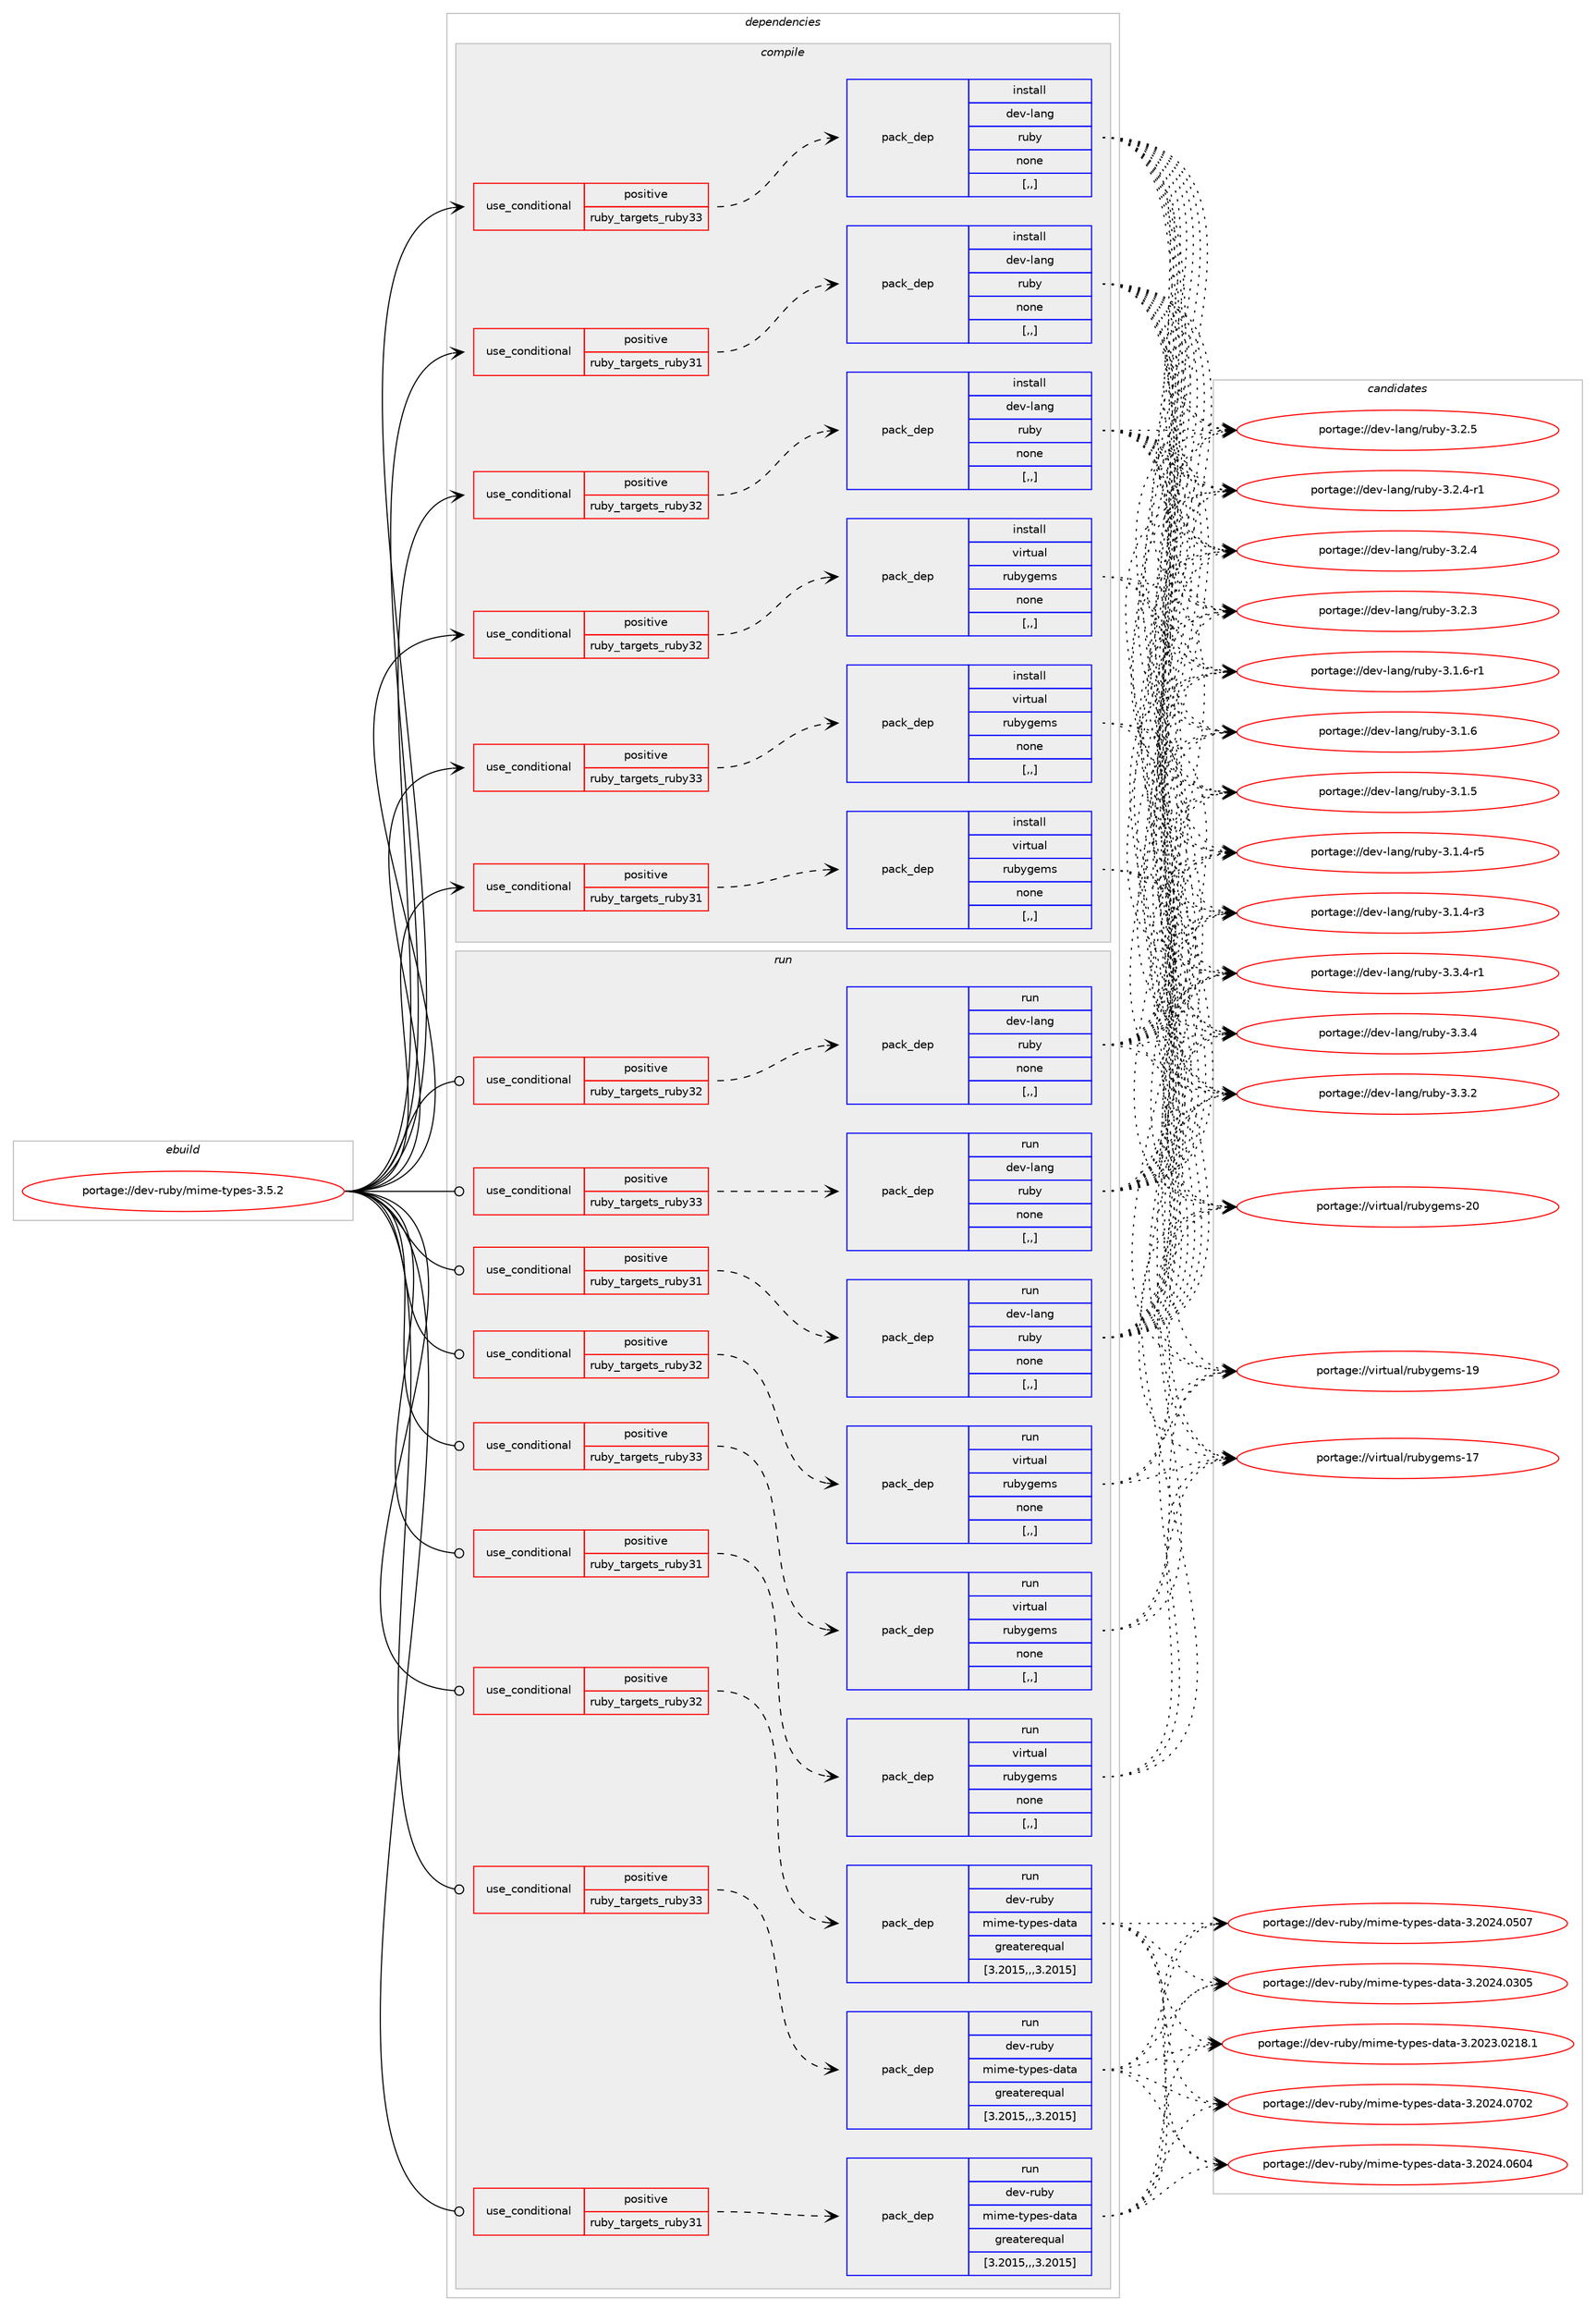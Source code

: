 digraph prolog {

# *************
# Graph options
# *************

newrank=true;
concentrate=true;
compound=true;
graph [rankdir=LR,fontname=Helvetica,fontsize=10,ranksep=1.5];#, ranksep=2.5, nodesep=0.2];
edge  [arrowhead=vee];
node  [fontname=Helvetica,fontsize=10];

# **********
# The ebuild
# **********

subgraph cluster_leftcol {
color=gray;
label=<<i>ebuild</i>>;
id [label="portage://dev-ruby/mime-types-3.5.2", color=red, width=4, href="../dev-ruby/mime-types-3.5.2.svg"];
}

# ****************
# The dependencies
# ****************

subgraph cluster_midcol {
color=gray;
label=<<i>dependencies</i>>;
subgraph cluster_compile {
fillcolor="#eeeeee";
style=filled;
label=<<i>compile</i>>;
subgraph cond50543 {
dependency189938 [label=<<TABLE BORDER="0" CELLBORDER="1" CELLSPACING="0" CELLPADDING="4"><TR><TD ROWSPAN="3" CELLPADDING="10">use_conditional</TD></TR><TR><TD>positive</TD></TR><TR><TD>ruby_targets_ruby31</TD></TR></TABLE>>, shape=none, color=red];
subgraph pack138057 {
dependency189939 [label=<<TABLE BORDER="0" CELLBORDER="1" CELLSPACING="0" CELLPADDING="4" WIDTH="220"><TR><TD ROWSPAN="6" CELLPADDING="30">pack_dep</TD></TR><TR><TD WIDTH="110">install</TD></TR><TR><TD>dev-lang</TD></TR><TR><TD>ruby</TD></TR><TR><TD>none</TD></TR><TR><TD>[,,]</TD></TR></TABLE>>, shape=none, color=blue];
}
dependency189938:e -> dependency189939:w [weight=20,style="dashed",arrowhead="vee"];
}
id:e -> dependency189938:w [weight=20,style="solid",arrowhead="vee"];
subgraph cond50544 {
dependency189940 [label=<<TABLE BORDER="0" CELLBORDER="1" CELLSPACING="0" CELLPADDING="4"><TR><TD ROWSPAN="3" CELLPADDING="10">use_conditional</TD></TR><TR><TD>positive</TD></TR><TR><TD>ruby_targets_ruby31</TD></TR></TABLE>>, shape=none, color=red];
subgraph pack138058 {
dependency189941 [label=<<TABLE BORDER="0" CELLBORDER="1" CELLSPACING="0" CELLPADDING="4" WIDTH="220"><TR><TD ROWSPAN="6" CELLPADDING="30">pack_dep</TD></TR><TR><TD WIDTH="110">install</TD></TR><TR><TD>virtual</TD></TR><TR><TD>rubygems</TD></TR><TR><TD>none</TD></TR><TR><TD>[,,]</TD></TR></TABLE>>, shape=none, color=blue];
}
dependency189940:e -> dependency189941:w [weight=20,style="dashed",arrowhead="vee"];
}
id:e -> dependency189940:w [weight=20,style="solid",arrowhead="vee"];
subgraph cond50545 {
dependency189942 [label=<<TABLE BORDER="0" CELLBORDER="1" CELLSPACING="0" CELLPADDING="4"><TR><TD ROWSPAN="3" CELLPADDING="10">use_conditional</TD></TR><TR><TD>positive</TD></TR><TR><TD>ruby_targets_ruby32</TD></TR></TABLE>>, shape=none, color=red];
subgraph pack138059 {
dependency189943 [label=<<TABLE BORDER="0" CELLBORDER="1" CELLSPACING="0" CELLPADDING="4" WIDTH="220"><TR><TD ROWSPAN="6" CELLPADDING="30">pack_dep</TD></TR><TR><TD WIDTH="110">install</TD></TR><TR><TD>dev-lang</TD></TR><TR><TD>ruby</TD></TR><TR><TD>none</TD></TR><TR><TD>[,,]</TD></TR></TABLE>>, shape=none, color=blue];
}
dependency189942:e -> dependency189943:w [weight=20,style="dashed",arrowhead="vee"];
}
id:e -> dependency189942:w [weight=20,style="solid",arrowhead="vee"];
subgraph cond50546 {
dependency189944 [label=<<TABLE BORDER="0" CELLBORDER="1" CELLSPACING="0" CELLPADDING="4"><TR><TD ROWSPAN="3" CELLPADDING="10">use_conditional</TD></TR><TR><TD>positive</TD></TR><TR><TD>ruby_targets_ruby32</TD></TR></TABLE>>, shape=none, color=red];
subgraph pack138060 {
dependency189945 [label=<<TABLE BORDER="0" CELLBORDER="1" CELLSPACING="0" CELLPADDING="4" WIDTH="220"><TR><TD ROWSPAN="6" CELLPADDING="30">pack_dep</TD></TR><TR><TD WIDTH="110">install</TD></TR><TR><TD>virtual</TD></TR><TR><TD>rubygems</TD></TR><TR><TD>none</TD></TR><TR><TD>[,,]</TD></TR></TABLE>>, shape=none, color=blue];
}
dependency189944:e -> dependency189945:w [weight=20,style="dashed",arrowhead="vee"];
}
id:e -> dependency189944:w [weight=20,style="solid",arrowhead="vee"];
subgraph cond50547 {
dependency189946 [label=<<TABLE BORDER="0" CELLBORDER="1" CELLSPACING="0" CELLPADDING="4"><TR><TD ROWSPAN="3" CELLPADDING="10">use_conditional</TD></TR><TR><TD>positive</TD></TR><TR><TD>ruby_targets_ruby33</TD></TR></TABLE>>, shape=none, color=red];
subgraph pack138061 {
dependency189947 [label=<<TABLE BORDER="0" CELLBORDER="1" CELLSPACING="0" CELLPADDING="4" WIDTH="220"><TR><TD ROWSPAN="6" CELLPADDING="30">pack_dep</TD></TR><TR><TD WIDTH="110">install</TD></TR><TR><TD>dev-lang</TD></TR><TR><TD>ruby</TD></TR><TR><TD>none</TD></TR><TR><TD>[,,]</TD></TR></TABLE>>, shape=none, color=blue];
}
dependency189946:e -> dependency189947:w [weight=20,style="dashed",arrowhead="vee"];
}
id:e -> dependency189946:w [weight=20,style="solid",arrowhead="vee"];
subgraph cond50548 {
dependency189948 [label=<<TABLE BORDER="0" CELLBORDER="1" CELLSPACING="0" CELLPADDING="4"><TR><TD ROWSPAN="3" CELLPADDING="10">use_conditional</TD></TR><TR><TD>positive</TD></TR><TR><TD>ruby_targets_ruby33</TD></TR></TABLE>>, shape=none, color=red];
subgraph pack138062 {
dependency189949 [label=<<TABLE BORDER="0" CELLBORDER="1" CELLSPACING="0" CELLPADDING="4" WIDTH="220"><TR><TD ROWSPAN="6" CELLPADDING="30">pack_dep</TD></TR><TR><TD WIDTH="110">install</TD></TR><TR><TD>virtual</TD></TR><TR><TD>rubygems</TD></TR><TR><TD>none</TD></TR><TR><TD>[,,]</TD></TR></TABLE>>, shape=none, color=blue];
}
dependency189948:e -> dependency189949:w [weight=20,style="dashed",arrowhead="vee"];
}
id:e -> dependency189948:w [weight=20,style="solid",arrowhead="vee"];
}
subgraph cluster_compileandrun {
fillcolor="#eeeeee";
style=filled;
label=<<i>compile and run</i>>;
}
subgraph cluster_run {
fillcolor="#eeeeee";
style=filled;
label=<<i>run</i>>;
subgraph cond50549 {
dependency189950 [label=<<TABLE BORDER="0" CELLBORDER="1" CELLSPACING="0" CELLPADDING="4"><TR><TD ROWSPAN="3" CELLPADDING="10">use_conditional</TD></TR><TR><TD>positive</TD></TR><TR><TD>ruby_targets_ruby31</TD></TR></TABLE>>, shape=none, color=red];
subgraph pack138063 {
dependency189951 [label=<<TABLE BORDER="0" CELLBORDER="1" CELLSPACING="0" CELLPADDING="4" WIDTH="220"><TR><TD ROWSPAN="6" CELLPADDING="30">pack_dep</TD></TR><TR><TD WIDTH="110">run</TD></TR><TR><TD>dev-lang</TD></TR><TR><TD>ruby</TD></TR><TR><TD>none</TD></TR><TR><TD>[,,]</TD></TR></TABLE>>, shape=none, color=blue];
}
dependency189950:e -> dependency189951:w [weight=20,style="dashed",arrowhead="vee"];
}
id:e -> dependency189950:w [weight=20,style="solid",arrowhead="odot"];
subgraph cond50550 {
dependency189952 [label=<<TABLE BORDER="0" CELLBORDER="1" CELLSPACING="0" CELLPADDING="4"><TR><TD ROWSPAN="3" CELLPADDING="10">use_conditional</TD></TR><TR><TD>positive</TD></TR><TR><TD>ruby_targets_ruby31</TD></TR></TABLE>>, shape=none, color=red];
subgraph pack138064 {
dependency189953 [label=<<TABLE BORDER="0" CELLBORDER="1" CELLSPACING="0" CELLPADDING="4" WIDTH="220"><TR><TD ROWSPAN="6" CELLPADDING="30">pack_dep</TD></TR><TR><TD WIDTH="110">run</TD></TR><TR><TD>dev-ruby</TD></TR><TR><TD>mime-types-data</TD></TR><TR><TD>greaterequal</TD></TR><TR><TD>[3.2015,,,3.2015]</TD></TR></TABLE>>, shape=none, color=blue];
}
dependency189952:e -> dependency189953:w [weight=20,style="dashed",arrowhead="vee"];
}
id:e -> dependency189952:w [weight=20,style="solid",arrowhead="odot"];
subgraph cond50551 {
dependency189954 [label=<<TABLE BORDER="0" CELLBORDER="1" CELLSPACING="0" CELLPADDING="4"><TR><TD ROWSPAN="3" CELLPADDING="10">use_conditional</TD></TR><TR><TD>positive</TD></TR><TR><TD>ruby_targets_ruby31</TD></TR></TABLE>>, shape=none, color=red];
subgraph pack138065 {
dependency189955 [label=<<TABLE BORDER="0" CELLBORDER="1" CELLSPACING="0" CELLPADDING="4" WIDTH="220"><TR><TD ROWSPAN="6" CELLPADDING="30">pack_dep</TD></TR><TR><TD WIDTH="110">run</TD></TR><TR><TD>virtual</TD></TR><TR><TD>rubygems</TD></TR><TR><TD>none</TD></TR><TR><TD>[,,]</TD></TR></TABLE>>, shape=none, color=blue];
}
dependency189954:e -> dependency189955:w [weight=20,style="dashed",arrowhead="vee"];
}
id:e -> dependency189954:w [weight=20,style="solid",arrowhead="odot"];
subgraph cond50552 {
dependency189956 [label=<<TABLE BORDER="0" CELLBORDER="1" CELLSPACING="0" CELLPADDING="4"><TR><TD ROWSPAN="3" CELLPADDING="10">use_conditional</TD></TR><TR><TD>positive</TD></TR><TR><TD>ruby_targets_ruby32</TD></TR></TABLE>>, shape=none, color=red];
subgraph pack138066 {
dependency189957 [label=<<TABLE BORDER="0" CELLBORDER="1" CELLSPACING="0" CELLPADDING="4" WIDTH="220"><TR><TD ROWSPAN="6" CELLPADDING="30">pack_dep</TD></TR><TR><TD WIDTH="110">run</TD></TR><TR><TD>dev-lang</TD></TR><TR><TD>ruby</TD></TR><TR><TD>none</TD></TR><TR><TD>[,,]</TD></TR></TABLE>>, shape=none, color=blue];
}
dependency189956:e -> dependency189957:w [weight=20,style="dashed",arrowhead="vee"];
}
id:e -> dependency189956:w [weight=20,style="solid",arrowhead="odot"];
subgraph cond50553 {
dependency189958 [label=<<TABLE BORDER="0" CELLBORDER="1" CELLSPACING="0" CELLPADDING="4"><TR><TD ROWSPAN="3" CELLPADDING="10">use_conditional</TD></TR><TR><TD>positive</TD></TR><TR><TD>ruby_targets_ruby32</TD></TR></TABLE>>, shape=none, color=red];
subgraph pack138067 {
dependency189959 [label=<<TABLE BORDER="0" CELLBORDER="1" CELLSPACING="0" CELLPADDING="4" WIDTH="220"><TR><TD ROWSPAN="6" CELLPADDING="30">pack_dep</TD></TR><TR><TD WIDTH="110">run</TD></TR><TR><TD>dev-ruby</TD></TR><TR><TD>mime-types-data</TD></TR><TR><TD>greaterequal</TD></TR><TR><TD>[3.2015,,,3.2015]</TD></TR></TABLE>>, shape=none, color=blue];
}
dependency189958:e -> dependency189959:w [weight=20,style="dashed",arrowhead="vee"];
}
id:e -> dependency189958:w [weight=20,style="solid",arrowhead="odot"];
subgraph cond50554 {
dependency189960 [label=<<TABLE BORDER="0" CELLBORDER="1" CELLSPACING="0" CELLPADDING="4"><TR><TD ROWSPAN="3" CELLPADDING="10">use_conditional</TD></TR><TR><TD>positive</TD></TR><TR><TD>ruby_targets_ruby32</TD></TR></TABLE>>, shape=none, color=red];
subgraph pack138068 {
dependency189961 [label=<<TABLE BORDER="0" CELLBORDER="1" CELLSPACING="0" CELLPADDING="4" WIDTH="220"><TR><TD ROWSPAN="6" CELLPADDING="30">pack_dep</TD></TR><TR><TD WIDTH="110">run</TD></TR><TR><TD>virtual</TD></TR><TR><TD>rubygems</TD></TR><TR><TD>none</TD></TR><TR><TD>[,,]</TD></TR></TABLE>>, shape=none, color=blue];
}
dependency189960:e -> dependency189961:w [weight=20,style="dashed",arrowhead="vee"];
}
id:e -> dependency189960:w [weight=20,style="solid",arrowhead="odot"];
subgraph cond50555 {
dependency189962 [label=<<TABLE BORDER="0" CELLBORDER="1" CELLSPACING="0" CELLPADDING="4"><TR><TD ROWSPAN="3" CELLPADDING="10">use_conditional</TD></TR><TR><TD>positive</TD></TR><TR><TD>ruby_targets_ruby33</TD></TR></TABLE>>, shape=none, color=red];
subgraph pack138069 {
dependency189963 [label=<<TABLE BORDER="0" CELLBORDER="1" CELLSPACING="0" CELLPADDING="4" WIDTH="220"><TR><TD ROWSPAN="6" CELLPADDING="30">pack_dep</TD></TR><TR><TD WIDTH="110">run</TD></TR><TR><TD>dev-lang</TD></TR><TR><TD>ruby</TD></TR><TR><TD>none</TD></TR><TR><TD>[,,]</TD></TR></TABLE>>, shape=none, color=blue];
}
dependency189962:e -> dependency189963:w [weight=20,style="dashed",arrowhead="vee"];
}
id:e -> dependency189962:w [weight=20,style="solid",arrowhead="odot"];
subgraph cond50556 {
dependency189964 [label=<<TABLE BORDER="0" CELLBORDER="1" CELLSPACING="0" CELLPADDING="4"><TR><TD ROWSPAN="3" CELLPADDING="10">use_conditional</TD></TR><TR><TD>positive</TD></TR><TR><TD>ruby_targets_ruby33</TD></TR></TABLE>>, shape=none, color=red];
subgraph pack138070 {
dependency189965 [label=<<TABLE BORDER="0" CELLBORDER="1" CELLSPACING="0" CELLPADDING="4" WIDTH="220"><TR><TD ROWSPAN="6" CELLPADDING="30">pack_dep</TD></TR><TR><TD WIDTH="110">run</TD></TR><TR><TD>dev-ruby</TD></TR><TR><TD>mime-types-data</TD></TR><TR><TD>greaterequal</TD></TR><TR><TD>[3.2015,,,3.2015]</TD></TR></TABLE>>, shape=none, color=blue];
}
dependency189964:e -> dependency189965:w [weight=20,style="dashed",arrowhead="vee"];
}
id:e -> dependency189964:w [weight=20,style="solid",arrowhead="odot"];
subgraph cond50557 {
dependency189966 [label=<<TABLE BORDER="0" CELLBORDER="1" CELLSPACING="0" CELLPADDING="4"><TR><TD ROWSPAN="3" CELLPADDING="10">use_conditional</TD></TR><TR><TD>positive</TD></TR><TR><TD>ruby_targets_ruby33</TD></TR></TABLE>>, shape=none, color=red];
subgraph pack138071 {
dependency189967 [label=<<TABLE BORDER="0" CELLBORDER="1" CELLSPACING="0" CELLPADDING="4" WIDTH="220"><TR><TD ROWSPAN="6" CELLPADDING="30">pack_dep</TD></TR><TR><TD WIDTH="110">run</TD></TR><TR><TD>virtual</TD></TR><TR><TD>rubygems</TD></TR><TR><TD>none</TD></TR><TR><TD>[,,]</TD></TR></TABLE>>, shape=none, color=blue];
}
dependency189966:e -> dependency189967:w [weight=20,style="dashed",arrowhead="vee"];
}
id:e -> dependency189966:w [weight=20,style="solid",arrowhead="odot"];
}
}

# **************
# The candidates
# **************

subgraph cluster_choices {
rank=same;
color=gray;
label=<<i>candidates</i>>;

subgraph choice138057 {
color=black;
nodesep=1;
choice100101118451089711010347114117981214551465146524511449 [label="portage://dev-lang/ruby-3.3.4-r1", color=red, width=4,href="../dev-lang/ruby-3.3.4-r1.svg"];
choice10010111845108971101034711411798121455146514652 [label="portage://dev-lang/ruby-3.3.4", color=red, width=4,href="../dev-lang/ruby-3.3.4.svg"];
choice10010111845108971101034711411798121455146514650 [label="portage://dev-lang/ruby-3.3.2", color=red, width=4,href="../dev-lang/ruby-3.3.2.svg"];
choice10010111845108971101034711411798121455146504653 [label="portage://dev-lang/ruby-3.2.5", color=red, width=4,href="../dev-lang/ruby-3.2.5.svg"];
choice100101118451089711010347114117981214551465046524511449 [label="portage://dev-lang/ruby-3.2.4-r1", color=red, width=4,href="../dev-lang/ruby-3.2.4-r1.svg"];
choice10010111845108971101034711411798121455146504652 [label="portage://dev-lang/ruby-3.2.4", color=red, width=4,href="../dev-lang/ruby-3.2.4.svg"];
choice10010111845108971101034711411798121455146504651 [label="portage://dev-lang/ruby-3.2.3", color=red, width=4,href="../dev-lang/ruby-3.2.3.svg"];
choice100101118451089711010347114117981214551464946544511449 [label="portage://dev-lang/ruby-3.1.6-r1", color=red, width=4,href="../dev-lang/ruby-3.1.6-r1.svg"];
choice10010111845108971101034711411798121455146494654 [label="portage://dev-lang/ruby-3.1.6", color=red, width=4,href="../dev-lang/ruby-3.1.6.svg"];
choice10010111845108971101034711411798121455146494653 [label="portage://dev-lang/ruby-3.1.5", color=red, width=4,href="../dev-lang/ruby-3.1.5.svg"];
choice100101118451089711010347114117981214551464946524511453 [label="portage://dev-lang/ruby-3.1.4-r5", color=red, width=4,href="../dev-lang/ruby-3.1.4-r5.svg"];
choice100101118451089711010347114117981214551464946524511451 [label="portage://dev-lang/ruby-3.1.4-r3", color=red, width=4,href="../dev-lang/ruby-3.1.4-r3.svg"];
dependency189939:e -> choice100101118451089711010347114117981214551465146524511449:w [style=dotted,weight="100"];
dependency189939:e -> choice10010111845108971101034711411798121455146514652:w [style=dotted,weight="100"];
dependency189939:e -> choice10010111845108971101034711411798121455146514650:w [style=dotted,weight="100"];
dependency189939:e -> choice10010111845108971101034711411798121455146504653:w [style=dotted,weight="100"];
dependency189939:e -> choice100101118451089711010347114117981214551465046524511449:w [style=dotted,weight="100"];
dependency189939:e -> choice10010111845108971101034711411798121455146504652:w [style=dotted,weight="100"];
dependency189939:e -> choice10010111845108971101034711411798121455146504651:w [style=dotted,weight="100"];
dependency189939:e -> choice100101118451089711010347114117981214551464946544511449:w [style=dotted,weight="100"];
dependency189939:e -> choice10010111845108971101034711411798121455146494654:w [style=dotted,weight="100"];
dependency189939:e -> choice10010111845108971101034711411798121455146494653:w [style=dotted,weight="100"];
dependency189939:e -> choice100101118451089711010347114117981214551464946524511453:w [style=dotted,weight="100"];
dependency189939:e -> choice100101118451089711010347114117981214551464946524511451:w [style=dotted,weight="100"];
}
subgraph choice138058 {
color=black;
nodesep=1;
choice118105114116117971084711411798121103101109115455048 [label="portage://virtual/rubygems-20", color=red, width=4,href="../virtual/rubygems-20.svg"];
choice118105114116117971084711411798121103101109115454957 [label="portage://virtual/rubygems-19", color=red, width=4,href="../virtual/rubygems-19.svg"];
choice118105114116117971084711411798121103101109115454955 [label="portage://virtual/rubygems-17", color=red, width=4,href="../virtual/rubygems-17.svg"];
dependency189941:e -> choice118105114116117971084711411798121103101109115455048:w [style=dotted,weight="100"];
dependency189941:e -> choice118105114116117971084711411798121103101109115454957:w [style=dotted,weight="100"];
dependency189941:e -> choice118105114116117971084711411798121103101109115454955:w [style=dotted,weight="100"];
}
subgraph choice138059 {
color=black;
nodesep=1;
choice100101118451089711010347114117981214551465146524511449 [label="portage://dev-lang/ruby-3.3.4-r1", color=red, width=4,href="../dev-lang/ruby-3.3.4-r1.svg"];
choice10010111845108971101034711411798121455146514652 [label="portage://dev-lang/ruby-3.3.4", color=red, width=4,href="../dev-lang/ruby-3.3.4.svg"];
choice10010111845108971101034711411798121455146514650 [label="portage://dev-lang/ruby-3.3.2", color=red, width=4,href="../dev-lang/ruby-3.3.2.svg"];
choice10010111845108971101034711411798121455146504653 [label="portage://dev-lang/ruby-3.2.5", color=red, width=4,href="../dev-lang/ruby-3.2.5.svg"];
choice100101118451089711010347114117981214551465046524511449 [label="portage://dev-lang/ruby-3.2.4-r1", color=red, width=4,href="../dev-lang/ruby-3.2.4-r1.svg"];
choice10010111845108971101034711411798121455146504652 [label="portage://dev-lang/ruby-3.2.4", color=red, width=4,href="../dev-lang/ruby-3.2.4.svg"];
choice10010111845108971101034711411798121455146504651 [label="portage://dev-lang/ruby-3.2.3", color=red, width=4,href="../dev-lang/ruby-3.2.3.svg"];
choice100101118451089711010347114117981214551464946544511449 [label="portage://dev-lang/ruby-3.1.6-r1", color=red, width=4,href="../dev-lang/ruby-3.1.6-r1.svg"];
choice10010111845108971101034711411798121455146494654 [label="portage://dev-lang/ruby-3.1.6", color=red, width=4,href="../dev-lang/ruby-3.1.6.svg"];
choice10010111845108971101034711411798121455146494653 [label="portage://dev-lang/ruby-3.1.5", color=red, width=4,href="../dev-lang/ruby-3.1.5.svg"];
choice100101118451089711010347114117981214551464946524511453 [label="portage://dev-lang/ruby-3.1.4-r5", color=red, width=4,href="../dev-lang/ruby-3.1.4-r5.svg"];
choice100101118451089711010347114117981214551464946524511451 [label="portage://dev-lang/ruby-3.1.4-r3", color=red, width=4,href="../dev-lang/ruby-3.1.4-r3.svg"];
dependency189943:e -> choice100101118451089711010347114117981214551465146524511449:w [style=dotted,weight="100"];
dependency189943:e -> choice10010111845108971101034711411798121455146514652:w [style=dotted,weight="100"];
dependency189943:e -> choice10010111845108971101034711411798121455146514650:w [style=dotted,weight="100"];
dependency189943:e -> choice10010111845108971101034711411798121455146504653:w [style=dotted,weight="100"];
dependency189943:e -> choice100101118451089711010347114117981214551465046524511449:w [style=dotted,weight="100"];
dependency189943:e -> choice10010111845108971101034711411798121455146504652:w [style=dotted,weight="100"];
dependency189943:e -> choice10010111845108971101034711411798121455146504651:w [style=dotted,weight="100"];
dependency189943:e -> choice100101118451089711010347114117981214551464946544511449:w [style=dotted,weight="100"];
dependency189943:e -> choice10010111845108971101034711411798121455146494654:w [style=dotted,weight="100"];
dependency189943:e -> choice10010111845108971101034711411798121455146494653:w [style=dotted,weight="100"];
dependency189943:e -> choice100101118451089711010347114117981214551464946524511453:w [style=dotted,weight="100"];
dependency189943:e -> choice100101118451089711010347114117981214551464946524511451:w [style=dotted,weight="100"];
}
subgraph choice138060 {
color=black;
nodesep=1;
choice118105114116117971084711411798121103101109115455048 [label="portage://virtual/rubygems-20", color=red, width=4,href="../virtual/rubygems-20.svg"];
choice118105114116117971084711411798121103101109115454957 [label="portage://virtual/rubygems-19", color=red, width=4,href="../virtual/rubygems-19.svg"];
choice118105114116117971084711411798121103101109115454955 [label="portage://virtual/rubygems-17", color=red, width=4,href="../virtual/rubygems-17.svg"];
dependency189945:e -> choice118105114116117971084711411798121103101109115455048:w [style=dotted,weight="100"];
dependency189945:e -> choice118105114116117971084711411798121103101109115454957:w [style=dotted,weight="100"];
dependency189945:e -> choice118105114116117971084711411798121103101109115454955:w [style=dotted,weight="100"];
}
subgraph choice138061 {
color=black;
nodesep=1;
choice100101118451089711010347114117981214551465146524511449 [label="portage://dev-lang/ruby-3.3.4-r1", color=red, width=4,href="../dev-lang/ruby-3.3.4-r1.svg"];
choice10010111845108971101034711411798121455146514652 [label="portage://dev-lang/ruby-3.3.4", color=red, width=4,href="../dev-lang/ruby-3.3.4.svg"];
choice10010111845108971101034711411798121455146514650 [label="portage://dev-lang/ruby-3.3.2", color=red, width=4,href="../dev-lang/ruby-3.3.2.svg"];
choice10010111845108971101034711411798121455146504653 [label="portage://dev-lang/ruby-3.2.5", color=red, width=4,href="../dev-lang/ruby-3.2.5.svg"];
choice100101118451089711010347114117981214551465046524511449 [label="portage://dev-lang/ruby-3.2.4-r1", color=red, width=4,href="../dev-lang/ruby-3.2.4-r1.svg"];
choice10010111845108971101034711411798121455146504652 [label="portage://dev-lang/ruby-3.2.4", color=red, width=4,href="../dev-lang/ruby-3.2.4.svg"];
choice10010111845108971101034711411798121455146504651 [label="portage://dev-lang/ruby-3.2.3", color=red, width=4,href="../dev-lang/ruby-3.2.3.svg"];
choice100101118451089711010347114117981214551464946544511449 [label="portage://dev-lang/ruby-3.1.6-r1", color=red, width=4,href="../dev-lang/ruby-3.1.6-r1.svg"];
choice10010111845108971101034711411798121455146494654 [label="portage://dev-lang/ruby-3.1.6", color=red, width=4,href="../dev-lang/ruby-3.1.6.svg"];
choice10010111845108971101034711411798121455146494653 [label="portage://dev-lang/ruby-3.1.5", color=red, width=4,href="../dev-lang/ruby-3.1.5.svg"];
choice100101118451089711010347114117981214551464946524511453 [label="portage://dev-lang/ruby-3.1.4-r5", color=red, width=4,href="../dev-lang/ruby-3.1.4-r5.svg"];
choice100101118451089711010347114117981214551464946524511451 [label="portage://dev-lang/ruby-3.1.4-r3", color=red, width=4,href="../dev-lang/ruby-3.1.4-r3.svg"];
dependency189947:e -> choice100101118451089711010347114117981214551465146524511449:w [style=dotted,weight="100"];
dependency189947:e -> choice10010111845108971101034711411798121455146514652:w [style=dotted,weight="100"];
dependency189947:e -> choice10010111845108971101034711411798121455146514650:w [style=dotted,weight="100"];
dependency189947:e -> choice10010111845108971101034711411798121455146504653:w [style=dotted,weight="100"];
dependency189947:e -> choice100101118451089711010347114117981214551465046524511449:w [style=dotted,weight="100"];
dependency189947:e -> choice10010111845108971101034711411798121455146504652:w [style=dotted,weight="100"];
dependency189947:e -> choice10010111845108971101034711411798121455146504651:w [style=dotted,weight="100"];
dependency189947:e -> choice100101118451089711010347114117981214551464946544511449:w [style=dotted,weight="100"];
dependency189947:e -> choice10010111845108971101034711411798121455146494654:w [style=dotted,weight="100"];
dependency189947:e -> choice10010111845108971101034711411798121455146494653:w [style=dotted,weight="100"];
dependency189947:e -> choice100101118451089711010347114117981214551464946524511453:w [style=dotted,weight="100"];
dependency189947:e -> choice100101118451089711010347114117981214551464946524511451:w [style=dotted,weight="100"];
}
subgraph choice138062 {
color=black;
nodesep=1;
choice118105114116117971084711411798121103101109115455048 [label="portage://virtual/rubygems-20", color=red, width=4,href="../virtual/rubygems-20.svg"];
choice118105114116117971084711411798121103101109115454957 [label="portage://virtual/rubygems-19", color=red, width=4,href="../virtual/rubygems-19.svg"];
choice118105114116117971084711411798121103101109115454955 [label="portage://virtual/rubygems-17", color=red, width=4,href="../virtual/rubygems-17.svg"];
dependency189949:e -> choice118105114116117971084711411798121103101109115455048:w [style=dotted,weight="100"];
dependency189949:e -> choice118105114116117971084711411798121103101109115454957:w [style=dotted,weight="100"];
dependency189949:e -> choice118105114116117971084711411798121103101109115454955:w [style=dotted,weight="100"];
}
subgraph choice138063 {
color=black;
nodesep=1;
choice100101118451089711010347114117981214551465146524511449 [label="portage://dev-lang/ruby-3.3.4-r1", color=red, width=4,href="../dev-lang/ruby-3.3.4-r1.svg"];
choice10010111845108971101034711411798121455146514652 [label="portage://dev-lang/ruby-3.3.4", color=red, width=4,href="../dev-lang/ruby-3.3.4.svg"];
choice10010111845108971101034711411798121455146514650 [label="portage://dev-lang/ruby-3.3.2", color=red, width=4,href="../dev-lang/ruby-3.3.2.svg"];
choice10010111845108971101034711411798121455146504653 [label="portage://dev-lang/ruby-3.2.5", color=red, width=4,href="../dev-lang/ruby-3.2.5.svg"];
choice100101118451089711010347114117981214551465046524511449 [label="portage://dev-lang/ruby-3.2.4-r1", color=red, width=4,href="../dev-lang/ruby-3.2.4-r1.svg"];
choice10010111845108971101034711411798121455146504652 [label="portage://dev-lang/ruby-3.2.4", color=red, width=4,href="../dev-lang/ruby-3.2.4.svg"];
choice10010111845108971101034711411798121455146504651 [label="portage://dev-lang/ruby-3.2.3", color=red, width=4,href="../dev-lang/ruby-3.2.3.svg"];
choice100101118451089711010347114117981214551464946544511449 [label="portage://dev-lang/ruby-3.1.6-r1", color=red, width=4,href="../dev-lang/ruby-3.1.6-r1.svg"];
choice10010111845108971101034711411798121455146494654 [label="portage://dev-lang/ruby-3.1.6", color=red, width=4,href="../dev-lang/ruby-3.1.6.svg"];
choice10010111845108971101034711411798121455146494653 [label="portage://dev-lang/ruby-3.1.5", color=red, width=4,href="../dev-lang/ruby-3.1.5.svg"];
choice100101118451089711010347114117981214551464946524511453 [label="portage://dev-lang/ruby-3.1.4-r5", color=red, width=4,href="../dev-lang/ruby-3.1.4-r5.svg"];
choice100101118451089711010347114117981214551464946524511451 [label="portage://dev-lang/ruby-3.1.4-r3", color=red, width=4,href="../dev-lang/ruby-3.1.4-r3.svg"];
dependency189951:e -> choice100101118451089711010347114117981214551465146524511449:w [style=dotted,weight="100"];
dependency189951:e -> choice10010111845108971101034711411798121455146514652:w [style=dotted,weight="100"];
dependency189951:e -> choice10010111845108971101034711411798121455146514650:w [style=dotted,weight="100"];
dependency189951:e -> choice10010111845108971101034711411798121455146504653:w [style=dotted,weight="100"];
dependency189951:e -> choice100101118451089711010347114117981214551465046524511449:w [style=dotted,weight="100"];
dependency189951:e -> choice10010111845108971101034711411798121455146504652:w [style=dotted,weight="100"];
dependency189951:e -> choice10010111845108971101034711411798121455146504651:w [style=dotted,weight="100"];
dependency189951:e -> choice100101118451089711010347114117981214551464946544511449:w [style=dotted,weight="100"];
dependency189951:e -> choice10010111845108971101034711411798121455146494654:w [style=dotted,weight="100"];
dependency189951:e -> choice10010111845108971101034711411798121455146494653:w [style=dotted,weight="100"];
dependency189951:e -> choice100101118451089711010347114117981214551464946524511453:w [style=dotted,weight="100"];
dependency189951:e -> choice100101118451089711010347114117981214551464946524511451:w [style=dotted,weight="100"];
}
subgraph choice138064 {
color=black;
nodesep=1;
choice10010111845114117981214710910510910145116121112101115451009711697455146504850524648554850 [label="portage://dev-ruby/mime-types-data-3.2024.0702", color=red, width=4,href="../dev-ruby/mime-types-data-3.2024.0702.svg"];
choice10010111845114117981214710910510910145116121112101115451009711697455146504850524648544852 [label="portage://dev-ruby/mime-types-data-3.2024.0604", color=red, width=4,href="../dev-ruby/mime-types-data-3.2024.0604.svg"];
choice10010111845114117981214710910510910145116121112101115451009711697455146504850524648534855 [label="portage://dev-ruby/mime-types-data-3.2024.0507", color=red, width=4,href="../dev-ruby/mime-types-data-3.2024.0507.svg"];
choice10010111845114117981214710910510910145116121112101115451009711697455146504850524648514853 [label="portage://dev-ruby/mime-types-data-3.2024.0305", color=red, width=4,href="../dev-ruby/mime-types-data-3.2024.0305.svg"];
choice100101118451141179812147109105109101451161211121011154510097116974551465048505146485049564649 [label="portage://dev-ruby/mime-types-data-3.2023.0218.1", color=red, width=4,href="../dev-ruby/mime-types-data-3.2023.0218.1.svg"];
dependency189953:e -> choice10010111845114117981214710910510910145116121112101115451009711697455146504850524648554850:w [style=dotted,weight="100"];
dependency189953:e -> choice10010111845114117981214710910510910145116121112101115451009711697455146504850524648544852:w [style=dotted,weight="100"];
dependency189953:e -> choice10010111845114117981214710910510910145116121112101115451009711697455146504850524648534855:w [style=dotted,weight="100"];
dependency189953:e -> choice10010111845114117981214710910510910145116121112101115451009711697455146504850524648514853:w [style=dotted,weight="100"];
dependency189953:e -> choice100101118451141179812147109105109101451161211121011154510097116974551465048505146485049564649:w [style=dotted,weight="100"];
}
subgraph choice138065 {
color=black;
nodesep=1;
choice118105114116117971084711411798121103101109115455048 [label="portage://virtual/rubygems-20", color=red, width=4,href="../virtual/rubygems-20.svg"];
choice118105114116117971084711411798121103101109115454957 [label="portage://virtual/rubygems-19", color=red, width=4,href="../virtual/rubygems-19.svg"];
choice118105114116117971084711411798121103101109115454955 [label="portage://virtual/rubygems-17", color=red, width=4,href="../virtual/rubygems-17.svg"];
dependency189955:e -> choice118105114116117971084711411798121103101109115455048:w [style=dotted,weight="100"];
dependency189955:e -> choice118105114116117971084711411798121103101109115454957:w [style=dotted,weight="100"];
dependency189955:e -> choice118105114116117971084711411798121103101109115454955:w [style=dotted,weight="100"];
}
subgraph choice138066 {
color=black;
nodesep=1;
choice100101118451089711010347114117981214551465146524511449 [label="portage://dev-lang/ruby-3.3.4-r1", color=red, width=4,href="../dev-lang/ruby-3.3.4-r1.svg"];
choice10010111845108971101034711411798121455146514652 [label="portage://dev-lang/ruby-3.3.4", color=red, width=4,href="../dev-lang/ruby-3.3.4.svg"];
choice10010111845108971101034711411798121455146514650 [label="portage://dev-lang/ruby-3.3.2", color=red, width=4,href="../dev-lang/ruby-3.3.2.svg"];
choice10010111845108971101034711411798121455146504653 [label="portage://dev-lang/ruby-3.2.5", color=red, width=4,href="../dev-lang/ruby-3.2.5.svg"];
choice100101118451089711010347114117981214551465046524511449 [label="portage://dev-lang/ruby-3.2.4-r1", color=red, width=4,href="../dev-lang/ruby-3.2.4-r1.svg"];
choice10010111845108971101034711411798121455146504652 [label="portage://dev-lang/ruby-3.2.4", color=red, width=4,href="../dev-lang/ruby-3.2.4.svg"];
choice10010111845108971101034711411798121455146504651 [label="portage://dev-lang/ruby-3.2.3", color=red, width=4,href="../dev-lang/ruby-3.2.3.svg"];
choice100101118451089711010347114117981214551464946544511449 [label="portage://dev-lang/ruby-3.1.6-r1", color=red, width=4,href="../dev-lang/ruby-3.1.6-r1.svg"];
choice10010111845108971101034711411798121455146494654 [label="portage://dev-lang/ruby-3.1.6", color=red, width=4,href="../dev-lang/ruby-3.1.6.svg"];
choice10010111845108971101034711411798121455146494653 [label="portage://dev-lang/ruby-3.1.5", color=red, width=4,href="../dev-lang/ruby-3.1.5.svg"];
choice100101118451089711010347114117981214551464946524511453 [label="portage://dev-lang/ruby-3.1.4-r5", color=red, width=4,href="../dev-lang/ruby-3.1.4-r5.svg"];
choice100101118451089711010347114117981214551464946524511451 [label="portage://dev-lang/ruby-3.1.4-r3", color=red, width=4,href="../dev-lang/ruby-3.1.4-r3.svg"];
dependency189957:e -> choice100101118451089711010347114117981214551465146524511449:w [style=dotted,weight="100"];
dependency189957:e -> choice10010111845108971101034711411798121455146514652:w [style=dotted,weight="100"];
dependency189957:e -> choice10010111845108971101034711411798121455146514650:w [style=dotted,weight="100"];
dependency189957:e -> choice10010111845108971101034711411798121455146504653:w [style=dotted,weight="100"];
dependency189957:e -> choice100101118451089711010347114117981214551465046524511449:w [style=dotted,weight="100"];
dependency189957:e -> choice10010111845108971101034711411798121455146504652:w [style=dotted,weight="100"];
dependency189957:e -> choice10010111845108971101034711411798121455146504651:w [style=dotted,weight="100"];
dependency189957:e -> choice100101118451089711010347114117981214551464946544511449:w [style=dotted,weight="100"];
dependency189957:e -> choice10010111845108971101034711411798121455146494654:w [style=dotted,weight="100"];
dependency189957:e -> choice10010111845108971101034711411798121455146494653:w [style=dotted,weight="100"];
dependency189957:e -> choice100101118451089711010347114117981214551464946524511453:w [style=dotted,weight="100"];
dependency189957:e -> choice100101118451089711010347114117981214551464946524511451:w [style=dotted,weight="100"];
}
subgraph choice138067 {
color=black;
nodesep=1;
choice10010111845114117981214710910510910145116121112101115451009711697455146504850524648554850 [label="portage://dev-ruby/mime-types-data-3.2024.0702", color=red, width=4,href="../dev-ruby/mime-types-data-3.2024.0702.svg"];
choice10010111845114117981214710910510910145116121112101115451009711697455146504850524648544852 [label="portage://dev-ruby/mime-types-data-3.2024.0604", color=red, width=4,href="../dev-ruby/mime-types-data-3.2024.0604.svg"];
choice10010111845114117981214710910510910145116121112101115451009711697455146504850524648534855 [label="portage://dev-ruby/mime-types-data-3.2024.0507", color=red, width=4,href="../dev-ruby/mime-types-data-3.2024.0507.svg"];
choice10010111845114117981214710910510910145116121112101115451009711697455146504850524648514853 [label="portage://dev-ruby/mime-types-data-3.2024.0305", color=red, width=4,href="../dev-ruby/mime-types-data-3.2024.0305.svg"];
choice100101118451141179812147109105109101451161211121011154510097116974551465048505146485049564649 [label="portage://dev-ruby/mime-types-data-3.2023.0218.1", color=red, width=4,href="../dev-ruby/mime-types-data-3.2023.0218.1.svg"];
dependency189959:e -> choice10010111845114117981214710910510910145116121112101115451009711697455146504850524648554850:w [style=dotted,weight="100"];
dependency189959:e -> choice10010111845114117981214710910510910145116121112101115451009711697455146504850524648544852:w [style=dotted,weight="100"];
dependency189959:e -> choice10010111845114117981214710910510910145116121112101115451009711697455146504850524648534855:w [style=dotted,weight="100"];
dependency189959:e -> choice10010111845114117981214710910510910145116121112101115451009711697455146504850524648514853:w [style=dotted,weight="100"];
dependency189959:e -> choice100101118451141179812147109105109101451161211121011154510097116974551465048505146485049564649:w [style=dotted,weight="100"];
}
subgraph choice138068 {
color=black;
nodesep=1;
choice118105114116117971084711411798121103101109115455048 [label="portage://virtual/rubygems-20", color=red, width=4,href="../virtual/rubygems-20.svg"];
choice118105114116117971084711411798121103101109115454957 [label="portage://virtual/rubygems-19", color=red, width=4,href="../virtual/rubygems-19.svg"];
choice118105114116117971084711411798121103101109115454955 [label="portage://virtual/rubygems-17", color=red, width=4,href="../virtual/rubygems-17.svg"];
dependency189961:e -> choice118105114116117971084711411798121103101109115455048:w [style=dotted,weight="100"];
dependency189961:e -> choice118105114116117971084711411798121103101109115454957:w [style=dotted,weight="100"];
dependency189961:e -> choice118105114116117971084711411798121103101109115454955:w [style=dotted,weight="100"];
}
subgraph choice138069 {
color=black;
nodesep=1;
choice100101118451089711010347114117981214551465146524511449 [label="portage://dev-lang/ruby-3.3.4-r1", color=red, width=4,href="../dev-lang/ruby-3.3.4-r1.svg"];
choice10010111845108971101034711411798121455146514652 [label="portage://dev-lang/ruby-3.3.4", color=red, width=4,href="../dev-lang/ruby-3.3.4.svg"];
choice10010111845108971101034711411798121455146514650 [label="portage://dev-lang/ruby-3.3.2", color=red, width=4,href="../dev-lang/ruby-3.3.2.svg"];
choice10010111845108971101034711411798121455146504653 [label="portage://dev-lang/ruby-3.2.5", color=red, width=4,href="../dev-lang/ruby-3.2.5.svg"];
choice100101118451089711010347114117981214551465046524511449 [label="portage://dev-lang/ruby-3.2.4-r1", color=red, width=4,href="../dev-lang/ruby-3.2.4-r1.svg"];
choice10010111845108971101034711411798121455146504652 [label="portage://dev-lang/ruby-3.2.4", color=red, width=4,href="../dev-lang/ruby-3.2.4.svg"];
choice10010111845108971101034711411798121455146504651 [label="portage://dev-lang/ruby-3.2.3", color=red, width=4,href="../dev-lang/ruby-3.2.3.svg"];
choice100101118451089711010347114117981214551464946544511449 [label="portage://dev-lang/ruby-3.1.6-r1", color=red, width=4,href="../dev-lang/ruby-3.1.6-r1.svg"];
choice10010111845108971101034711411798121455146494654 [label="portage://dev-lang/ruby-3.1.6", color=red, width=4,href="../dev-lang/ruby-3.1.6.svg"];
choice10010111845108971101034711411798121455146494653 [label="portage://dev-lang/ruby-3.1.5", color=red, width=4,href="../dev-lang/ruby-3.1.5.svg"];
choice100101118451089711010347114117981214551464946524511453 [label="portage://dev-lang/ruby-3.1.4-r5", color=red, width=4,href="../dev-lang/ruby-3.1.4-r5.svg"];
choice100101118451089711010347114117981214551464946524511451 [label="portage://dev-lang/ruby-3.1.4-r3", color=red, width=4,href="../dev-lang/ruby-3.1.4-r3.svg"];
dependency189963:e -> choice100101118451089711010347114117981214551465146524511449:w [style=dotted,weight="100"];
dependency189963:e -> choice10010111845108971101034711411798121455146514652:w [style=dotted,weight="100"];
dependency189963:e -> choice10010111845108971101034711411798121455146514650:w [style=dotted,weight="100"];
dependency189963:e -> choice10010111845108971101034711411798121455146504653:w [style=dotted,weight="100"];
dependency189963:e -> choice100101118451089711010347114117981214551465046524511449:w [style=dotted,weight="100"];
dependency189963:e -> choice10010111845108971101034711411798121455146504652:w [style=dotted,weight="100"];
dependency189963:e -> choice10010111845108971101034711411798121455146504651:w [style=dotted,weight="100"];
dependency189963:e -> choice100101118451089711010347114117981214551464946544511449:w [style=dotted,weight="100"];
dependency189963:e -> choice10010111845108971101034711411798121455146494654:w [style=dotted,weight="100"];
dependency189963:e -> choice10010111845108971101034711411798121455146494653:w [style=dotted,weight="100"];
dependency189963:e -> choice100101118451089711010347114117981214551464946524511453:w [style=dotted,weight="100"];
dependency189963:e -> choice100101118451089711010347114117981214551464946524511451:w [style=dotted,weight="100"];
}
subgraph choice138070 {
color=black;
nodesep=1;
choice10010111845114117981214710910510910145116121112101115451009711697455146504850524648554850 [label="portage://dev-ruby/mime-types-data-3.2024.0702", color=red, width=4,href="../dev-ruby/mime-types-data-3.2024.0702.svg"];
choice10010111845114117981214710910510910145116121112101115451009711697455146504850524648544852 [label="portage://dev-ruby/mime-types-data-3.2024.0604", color=red, width=4,href="../dev-ruby/mime-types-data-3.2024.0604.svg"];
choice10010111845114117981214710910510910145116121112101115451009711697455146504850524648534855 [label="portage://dev-ruby/mime-types-data-3.2024.0507", color=red, width=4,href="../dev-ruby/mime-types-data-3.2024.0507.svg"];
choice10010111845114117981214710910510910145116121112101115451009711697455146504850524648514853 [label="portage://dev-ruby/mime-types-data-3.2024.0305", color=red, width=4,href="../dev-ruby/mime-types-data-3.2024.0305.svg"];
choice100101118451141179812147109105109101451161211121011154510097116974551465048505146485049564649 [label="portage://dev-ruby/mime-types-data-3.2023.0218.1", color=red, width=4,href="../dev-ruby/mime-types-data-3.2023.0218.1.svg"];
dependency189965:e -> choice10010111845114117981214710910510910145116121112101115451009711697455146504850524648554850:w [style=dotted,weight="100"];
dependency189965:e -> choice10010111845114117981214710910510910145116121112101115451009711697455146504850524648544852:w [style=dotted,weight="100"];
dependency189965:e -> choice10010111845114117981214710910510910145116121112101115451009711697455146504850524648534855:w [style=dotted,weight="100"];
dependency189965:e -> choice10010111845114117981214710910510910145116121112101115451009711697455146504850524648514853:w [style=dotted,weight="100"];
dependency189965:e -> choice100101118451141179812147109105109101451161211121011154510097116974551465048505146485049564649:w [style=dotted,weight="100"];
}
subgraph choice138071 {
color=black;
nodesep=1;
choice118105114116117971084711411798121103101109115455048 [label="portage://virtual/rubygems-20", color=red, width=4,href="../virtual/rubygems-20.svg"];
choice118105114116117971084711411798121103101109115454957 [label="portage://virtual/rubygems-19", color=red, width=4,href="../virtual/rubygems-19.svg"];
choice118105114116117971084711411798121103101109115454955 [label="portage://virtual/rubygems-17", color=red, width=4,href="../virtual/rubygems-17.svg"];
dependency189967:e -> choice118105114116117971084711411798121103101109115455048:w [style=dotted,weight="100"];
dependency189967:e -> choice118105114116117971084711411798121103101109115454957:w [style=dotted,weight="100"];
dependency189967:e -> choice118105114116117971084711411798121103101109115454955:w [style=dotted,weight="100"];
}
}

}
